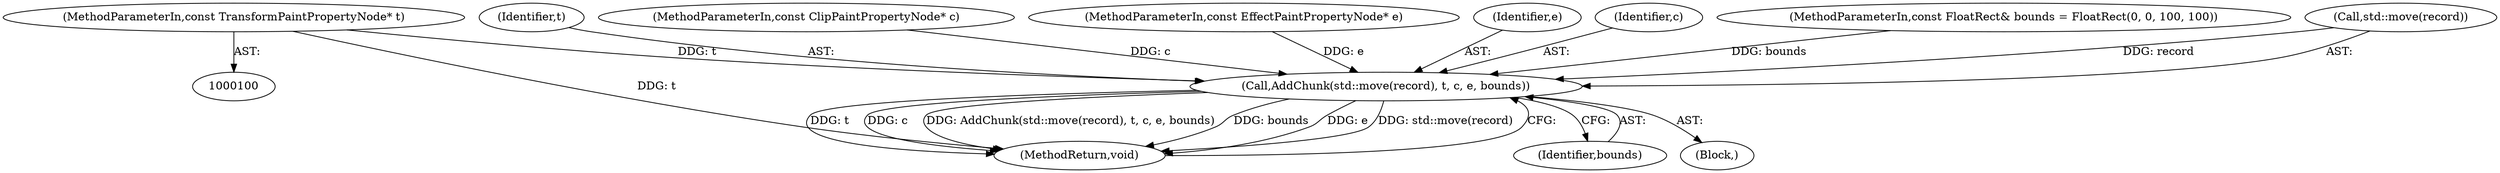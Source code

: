 digraph "0_Chrome_f911e11e7f6b5c0d6f5ee694a9871de6619889f7_34@pointer" {
"1000101" [label="(MethodParameterIn,const TransformPaintPropertyNode* t)"];
"1000115" [label="(Call,AddChunk(std::move(record), t, c, e, bounds))"];
"1000105" [label="(Block,)"];
"1000118" [label="(Identifier,t)"];
"1000102" [label="(MethodParameterIn,const ClipPaintPropertyNode* c)"];
"1000103" [label="(MethodParameterIn,const EffectPaintPropertyNode* e)"];
"1000101" [label="(MethodParameterIn,const TransformPaintPropertyNode* t)"];
"1000120" [label="(Identifier,e)"];
"1000122" [label="(MethodReturn,void)"];
"1000119" [label="(Identifier,c)"];
"1000104" [label="(MethodParameterIn,const FloatRect& bounds = FloatRect(0, 0, 100, 100))"];
"1000115" [label="(Call,AddChunk(std::move(record), t, c, e, bounds))"];
"1000121" [label="(Identifier,bounds)"];
"1000116" [label="(Call,std::move(record))"];
"1000101" -> "1000100"  [label="AST: "];
"1000101" -> "1000122"  [label="DDG: t"];
"1000101" -> "1000115"  [label="DDG: t"];
"1000115" -> "1000105"  [label="AST: "];
"1000115" -> "1000121"  [label="CFG: "];
"1000116" -> "1000115"  [label="AST: "];
"1000118" -> "1000115"  [label="AST: "];
"1000119" -> "1000115"  [label="AST: "];
"1000120" -> "1000115"  [label="AST: "];
"1000121" -> "1000115"  [label="AST: "];
"1000122" -> "1000115"  [label="CFG: "];
"1000115" -> "1000122"  [label="DDG: t"];
"1000115" -> "1000122"  [label="DDG: c"];
"1000115" -> "1000122"  [label="DDG: AddChunk(std::move(record), t, c, e, bounds)"];
"1000115" -> "1000122"  [label="DDG: bounds"];
"1000115" -> "1000122"  [label="DDG: e"];
"1000115" -> "1000122"  [label="DDG: std::move(record)"];
"1000116" -> "1000115"  [label="DDG: record"];
"1000102" -> "1000115"  [label="DDG: c"];
"1000103" -> "1000115"  [label="DDG: e"];
"1000104" -> "1000115"  [label="DDG: bounds"];
}
